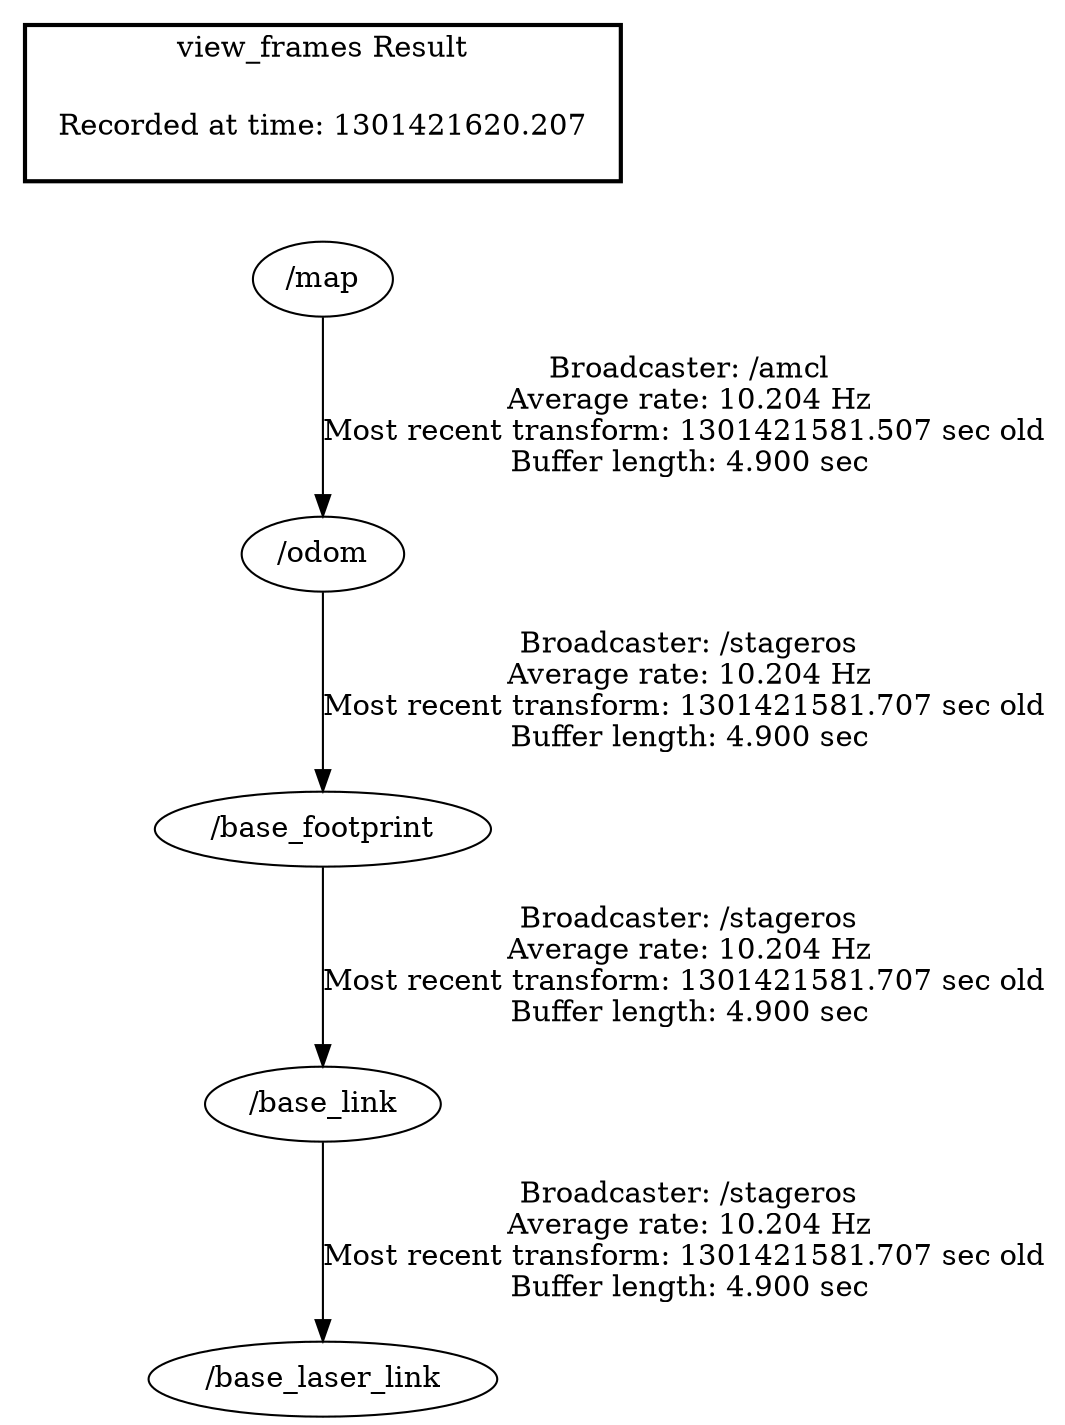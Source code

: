 digraph G {
"/base_link" -> "/base_laser_link"[label="Broadcaster: /stageros\nAverage rate: 10.204 Hz\nMost recent transform: 1301421581.707 sec old \nBuffer length: 4.900 sec\n"];
"/base_footprint" -> "/base_link"[label="Broadcaster: /stageros\nAverage rate: 10.204 Hz\nMost recent transform: 1301421581.707 sec old \nBuffer length: 4.900 sec\n"];
"/odom" -> "/base_footprint"[label="Broadcaster: /stageros\nAverage rate: 10.204 Hz\nMost recent transform: 1301421581.707 sec old \nBuffer length: 4.900 sec\n"];
"/map" -> "/odom"[label="Broadcaster: /amcl\nAverage rate: 10.204 Hz\nMost recent transform: 1301421581.507 sec old \nBuffer length: 4.900 sec\n"];
edge [style=invis];
 subgraph cluster_legend { style=bold; color=black; label ="view_frames Result";
"Recorded at time: 1301421620.207"[ shape=plaintext ] ;
 }->"/map";
}